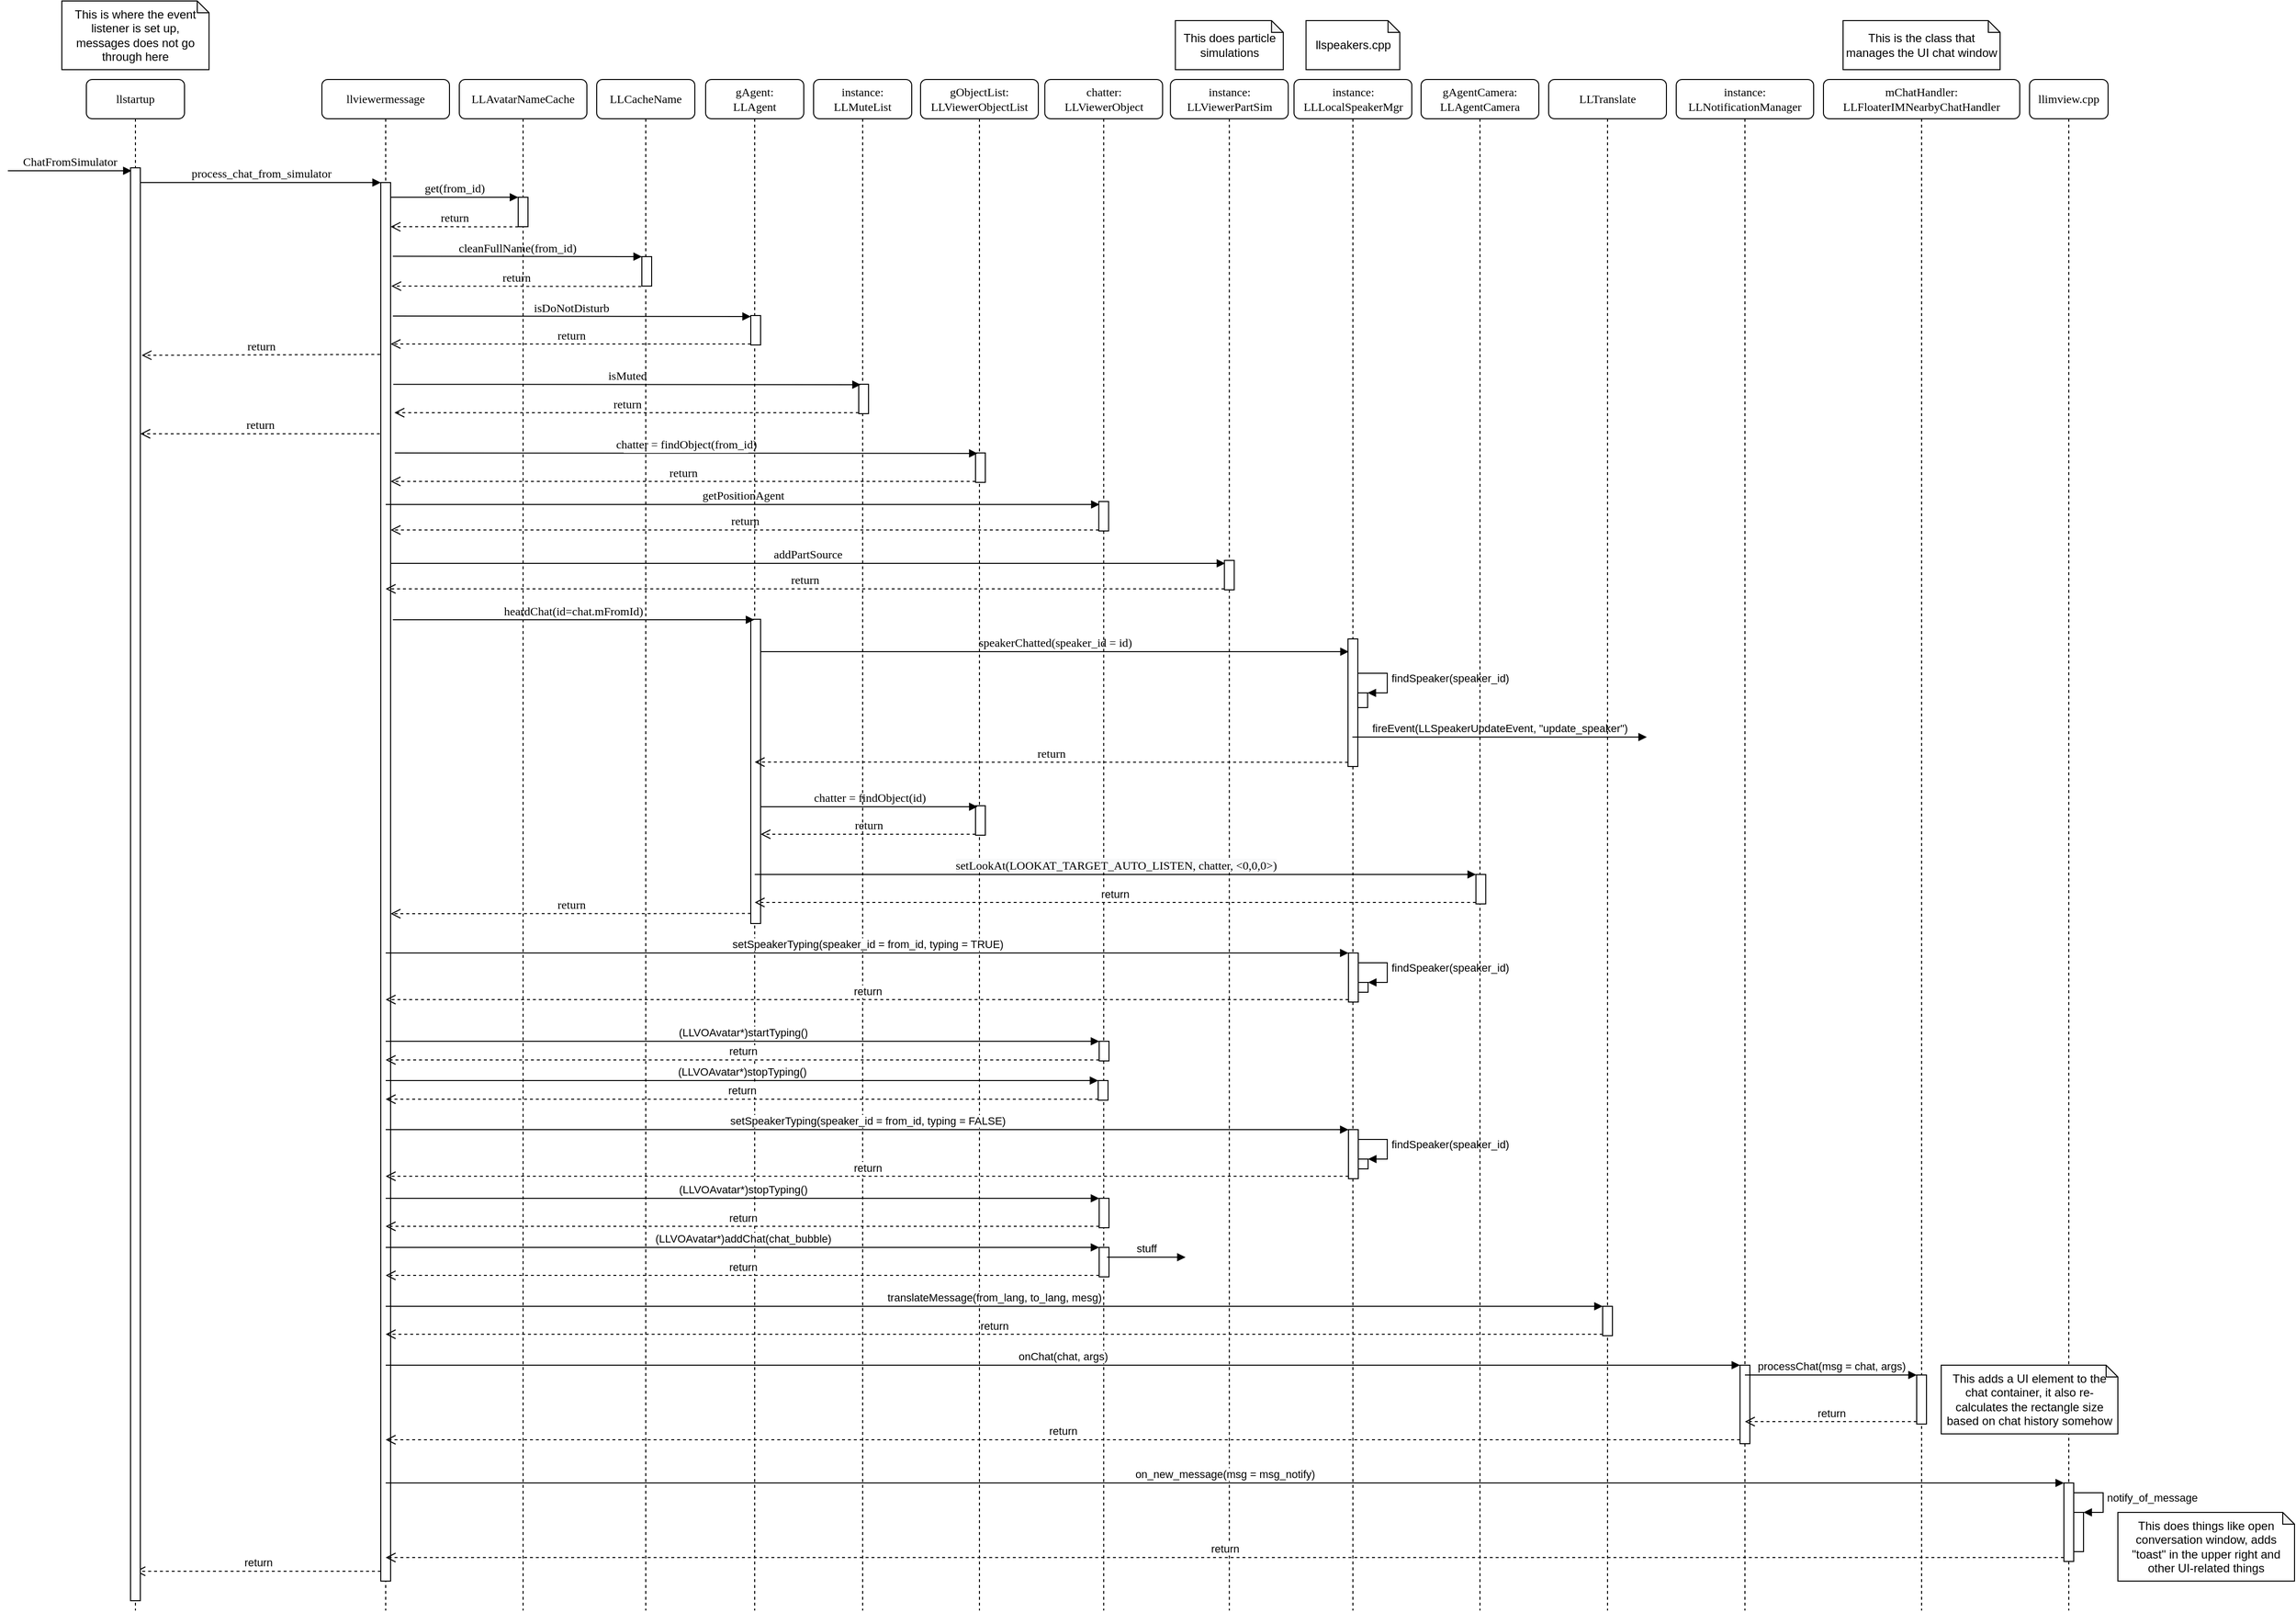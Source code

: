 <mxfile version="14.4.3" type="device"><diagram name="ChatFromSimulator" id="13e1069c-82ec-6db2-03f1-153e76fe0fe0"><mxGraphModel dx="677" dy="355" grid="1" gridSize="10" guides="1" tooltips="1" connect="1" arrows="1" fold="1" page="1" pageScale="1" pageWidth="3300" pageHeight="2339" background="#ffffff" math="0" shadow="0"><root><mxCell id="0"/><mxCell id="1" parent="0"/><mxCell id="7baba1c4bc27f4b0-2" value="llviewermessage" style="shape=umlLifeline;perimeter=lifelinePerimeter;whiteSpace=wrap;html=1;container=1;collapsible=0;recursiveResize=0;outlineConnect=0;rounded=1;shadow=0;comic=0;labelBackgroundColor=none;strokeWidth=1;fontFamily=Verdana;fontSize=12;align=center;" parent="1" vertex="1"><mxGeometry x="340" y="80" width="130" height="1560" as="geometry"/></mxCell><mxCell id="7baba1c4bc27f4b0-10" value="" style="html=1;points=[];perimeter=orthogonalPerimeter;rounded=0;shadow=0;comic=0;labelBackgroundColor=none;strokeWidth=1;fontFamily=Verdana;fontSize=12;align=center;" parent="7baba1c4bc27f4b0-2" vertex="1"><mxGeometry x="60" y="105" width="10" height="1425" as="geometry"/></mxCell><mxCell id="TK_xq9bov5OGgztiA_NG-107" value="return" style="html=1;verticalAlign=bottom;endArrow=open;dashed=1;endSize=8;" edge="1" parent="7baba1c4bc27f4b0-2" target="7baba1c4bc27f4b0-8"><mxGeometry relative="1" as="geometry"><mxPoint x="60" y="1520" as="sourcePoint"/><mxPoint y="1520" as="targetPoint"/></mxGeometry></mxCell><mxCell id="7baba1c4bc27f4b0-3" value="LLAvatarNameCache" style="shape=umlLifeline;perimeter=lifelinePerimeter;whiteSpace=wrap;html=1;container=1;collapsible=0;recursiveResize=0;outlineConnect=0;rounded=1;shadow=0;comic=0;labelBackgroundColor=none;strokeWidth=1;fontFamily=Verdana;fontSize=12;align=center;" parent="1" vertex="1"><mxGeometry x="480" y="80" width="130" height="1560" as="geometry"/></mxCell><mxCell id="7baba1c4bc27f4b0-13" value="" style="html=1;points=[];perimeter=orthogonalPerimeter;rounded=0;shadow=0;comic=0;labelBackgroundColor=none;strokeWidth=1;fontFamily=Verdana;fontSize=12;align=center;" parent="7baba1c4bc27f4b0-3" vertex="1"><mxGeometry x="60" y="120" width="10" height="30" as="geometry"/></mxCell><mxCell id="7baba1c4bc27f4b0-4" value="instance:&lt;br&gt;LLMuteList" style="shape=umlLifeline;perimeter=lifelinePerimeter;whiteSpace=wrap;html=1;container=1;collapsible=0;recursiveResize=0;outlineConnect=0;rounded=1;shadow=0;comic=0;labelBackgroundColor=none;strokeWidth=1;fontFamily=Verdana;fontSize=12;align=center;" parent="1" vertex="1"><mxGeometry x="841" y="80" width="100" height="1560" as="geometry"/></mxCell><mxCell id="TK_xq9bov5OGgztiA_NG-4" value="" style="html=1;points=[];perimeter=orthogonalPerimeter;rounded=0;shadow=0;comic=0;labelBackgroundColor=none;strokeWidth=1;fontFamily=Verdana;fontSize=12;align=center;" vertex="1" parent="7baba1c4bc27f4b0-4"><mxGeometry x="46" y="310.5" width="10" height="30" as="geometry"/></mxCell><mxCell id="7baba1c4bc27f4b0-5" value="gObjectList:&lt;br&gt;LLViewerObjectList" style="shape=umlLifeline;perimeter=lifelinePerimeter;whiteSpace=wrap;html=1;container=1;collapsible=0;recursiveResize=0;outlineConnect=0;rounded=1;shadow=0;comic=0;labelBackgroundColor=none;strokeWidth=1;fontFamily=Verdana;fontSize=12;align=center;" parent="1" vertex="1"><mxGeometry x="950" y="80" width="120" height="1560" as="geometry"/></mxCell><mxCell id="TK_xq9bov5OGgztiA_NG-10" value="" style="html=1;points=[];perimeter=orthogonalPerimeter;rounded=0;shadow=0;comic=0;labelBackgroundColor=none;strokeWidth=1;fontFamily=Verdana;fontSize=12;align=center;" vertex="1" parent="7baba1c4bc27f4b0-5"><mxGeometry x="56" y="380.5" width="10" height="30" as="geometry"/></mxCell><mxCell id="TK_xq9bov5OGgztiA_NG-36" value="" style="html=1;points=[];perimeter=orthogonalPerimeter;rounded=0;shadow=0;comic=0;labelBackgroundColor=none;strokeWidth=1;fontFamily=Verdana;fontSize=12;align=center;" vertex="1" parent="7baba1c4bc27f4b0-5"><mxGeometry x="56" y="740" width="10" height="30" as="geometry"/></mxCell><mxCell id="7baba1c4bc27f4b0-6" value="gAgent:&lt;br&gt;LLAgent" style="shape=umlLifeline;perimeter=lifelinePerimeter;whiteSpace=wrap;html=1;container=1;collapsible=0;recursiveResize=0;outlineConnect=0;rounded=1;shadow=0;comic=0;labelBackgroundColor=none;strokeWidth=1;fontFamily=Verdana;fontSize=12;align=center;" parent="1" vertex="1"><mxGeometry x="731" y="80" width="100" height="1560" as="geometry"/></mxCell><mxCell id="TK_xq9bov5OGgztiA_NG-16" value="" style="html=1;points=[];perimeter=orthogonalPerimeter;rounded=0;shadow=0;comic=0;labelBackgroundColor=none;strokeWidth=1;fontFamily=Verdana;fontSize=12;align=center;" vertex="1" parent="7baba1c4bc27f4b0-6"><mxGeometry x="46" y="240.5" width="10" height="30" as="geometry"/></mxCell><mxCell id="TK_xq9bov5OGgztiA_NG-29" value="" style="html=1;points=[];perimeter=orthogonalPerimeter;rounded=0;shadow=0;comic=0;labelBackgroundColor=none;strokeWidth=1;fontFamily=Verdana;fontSize=12;align=center;" vertex="1" parent="7baba1c4bc27f4b0-6"><mxGeometry x="46" y="550" width="10" height="310" as="geometry"/></mxCell><mxCell id="TK_xq9bov5OGgztiA_NG-30" value="heardChat(id=chat.mFromId)" style="html=1;verticalAlign=bottom;endArrow=block;labelBackgroundColor=none;fontFamily=Verdana;fontSize=12;edgeStyle=elbowEdgeStyle;elbow=vertical;exitX=1.133;exitY=0.27;exitDx=0;exitDy=0;exitPerimeter=0;" edge="1" parent="7baba1c4bc27f4b0-6" target="7baba1c4bc27f4b0-6"><mxGeometry relative="1" as="geometry"><mxPoint x="-318.67" y="550.55" as="sourcePoint"/><mxPoint x="9" y="555" as="targetPoint"/><Array as="points"/></mxGeometry></mxCell><mxCell id="7baba1c4bc27f4b0-7" value="LLCacheName" style="shape=umlLifeline;perimeter=lifelinePerimeter;whiteSpace=wrap;html=1;container=1;collapsible=0;recursiveResize=0;outlineConnect=0;rounded=1;shadow=0;comic=0;labelBackgroundColor=none;strokeWidth=1;fontFamily=Verdana;fontSize=12;align=center;" parent="1" vertex="1"><mxGeometry x="620" y="80" width="100" height="1560" as="geometry"/></mxCell><mxCell id="TK_xq9bov5OGgztiA_NG-13" value="" style="html=1;points=[];perimeter=orthogonalPerimeter;rounded=0;shadow=0;comic=0;labelBackgroundColor=none;strokeWidth=1;fontFamily=Verdana;fontSize=12;align=center;" vertex="1" parent="7baba1c4bc27f4b0-7"><mxGeometry x="46" y="180.5" width="10" height="30" as="geometry"/></mxCell><mxCell id="7baba1c4bc27f4b0-8" value="llstartup" style="shape=umlLifeline;perimeter=lifelinePerimeter;whiteSpace=wrap;html=1;container=1;collapsible=0;recursiveResize=0;outlineConnect=0;rounded=1;shadow=0;comic=0;labelBackgroundColor=none;strokeWidth=1;fontFamily=Verdana;fontSize=12;align=center;" parent="1" vertex="1"><mxGeometry x="100" y="80" width="100" height="1560" as="geometry"/></mxCell><mxCell id="7baba1c4bc27f4b0-9" value="" style="html=1;points=[];perimeter=orthogonalPerimeter;rounded=0;shadow=0;comic=0;labelBackgroundColor=none;strokeWidth=1;fontFamily=Verdana;fontSize=12;align=center;" parent="7baba1c4bc27f4b0-8" vertex="1"><mxGeometry x="45" y="90" width="10" height="1460" as="geometry"/></mxCell><mxCell id="7baba1c4bc27f4b0-11" value="process_chat_from_simulator" style="html=1;verticalAlign=bottom;endArrow=block;entryX=0;entryY=0;labelBackgroundColor=none;fontFamily=Verdana;fontSize=12;edgeStyle=elbowEdgeStyle;elbow=vertical;" parent="1" source="7baba1c4bc27f4b0-9" target="7baba1c4bc27f4b0-10" edge="1"><mxGeometry relative="1" as="geometry"><mxPoint x="220" y="190" as="sourcePoint"/></mxGeometry></mxCell><mxCell id="7baba1c4bc27f4b0-14" value="get(from_id)" style="html=1;verticalAlign=bottom;endArrow=block;entryX=0;entryY=0;labelBackgroundColor=none;fontFamily=Verdana;fontSize=12;edgeStyle=elbowEdgeStyle;elbow=vertical;" parent="1" source="7baba1c4bc27f4b0-10" target="7baba1c4bc27f4b0-13" edge="1"><mxGeometry relative="1" as="geometry"><mxPoint x="500" y="200" as="sourcePoint"/></mxGeometry></mxCell><mxCell id="TK_xq9bov5OGgztiA_NG-1" value="ChatFromSimulator" style="html=1;verticalAlign=bottom;endArrow=block;entryX=0.1;entryY=0.002;labelBackgroundColor=none;fontFamily=Verdana;fontSize=12;edgeStyle=elbowEdgeStyle;elbow=vertical;entryDx=0;entryDy=0;entryPerimeter=0;" edge="1" parent="1" target="7baba1c4bc27f4b0-9"><mxGeometry relative="1" as="geometry"><mxPoint x="20" y="173" as="sourcePoint"/><mxPoint x="130" y="170" as="targetPoint"/></mxGeometry></mxCell><mxCell id="TK_xq9bov5OGgztiA_NG-2" value="This is where the event listener is set up, messages does not go through here" style="shape=note;whiteSpace=wrap;html=1;backgroundOutline=1;darkOpacity=0.05;size=12;" vertex="1" parent="1"><mxGeometry x="75" width="150" height="70" as="geometry"/></mxCell><mxCell id="TK_xq9bov5OGgztiA_NG-3" value="return" style="html=1;verticalAlign=bottom;endArrow=open;dashed=1;endSize=8;labelBackgroundColor=none;fontFamily=Verdana;fontSize=12;edgeStyle=elbowEdgeStyle;elbow=vertical;exitX=0.004;exitY=1.004;exitDx=0;exitDy=0;exitPerimeter=0;" edge="1" parent="1" source="7baba1c4bc27f4b0-13" target="7baba1c4bc27f4b0-10"><mxGeometry relative="1" as="geometry"><mxPoint x="420" y="230" as="targetPoint"/><Array as="points"/><mxPoint x="550" y="220" as="sourcePoint"/></mxGeometry></mxCell><mxCell id="TK_xq9bov5OGgztiA_NG-7" value="isMuted" style="html=1;verticalAlign=bottom;endArrow=block;labelBackgroundColor=none;fontFamily=Verdana;fontSize=12;edgeStyle=elbowEdgeStyle;elbow=vertical;exitX=1;exitY=0.283;exitDx=0;exitDy=0;exitPerimeter=0;entryX=0.2;entryY=0.033;entryDx=0;entryDy=0;entryPerimeter=0;" edge="1" parent="1" target="TK_xq9bov5OGgztiA_NG-4"><mxGeometry relative="1" as="geometry"><mxPoint x="412.71" y="390.59" as="sourcePoint"/><mxPoint x="682.71" y="390.5" as="targetPoint"/></mxGeometry></mxCell><mxCell id="TK_xq9bov5OGgztiA_NG-6" value="return" style="html=1;verticalAlign=bottom;endArrow=open;dashed=1;endSize=8;labelBackgroundColor=none;fontFamily=Verdana;fontSize=12;edgeStyle=elbowEdgeStyle;elbow=vertical;exitX=0;exitY=0.967;exitDx=0;exitDy=0;exitPerimeter=0;entryX=1.12;entryY=0.409;entryDx=0;entryDy=0;entryPerimeter=0;" edge="1" parent="1" source="TK_xq9bov5OGgztiA_NG-4"><mxGeometry relative="1" as="geometry"><mxPoint x="413.91" y="419.57" as="targetPoint"/><Array as="points"/><mxPoint x="751.21" y="417.5" as="sourcePoint"/></mxGeometry></mxCell><mxCell id="TK_xq9bov5OGgztiA_NG-9" value="return" style="html=1;verticalAlign=bottom;endArrow=open;dashed=1;endSize=8;labelBackgroundColor=none;fontFamily=Verdana;fontSize=12;edgeStyle=elbowEdgeStyle;elbow=vertical;exitX=-0.2;exitY=0.528;exitDx=0;exitDy=0;exitPerimeter=0;entryX=0.9;entryY=0.579;entryDx=0;entryDy=0;entryPerimeter=0;" edge="1" parent="1"><mxGeometry relative="1" as="geometry"><mxPoint x="155" y="441.05" as="targetPoint"/><Array as="points"/><mxPoint x="399" y="441.02" as="sourcePoint"/></mxGeometry></mxCell><mxCell id="TK_xq9bov5OGgztiA_NG-11" value="chatter = findObject(from_id)" style="html=1;verticalAlign=bottom;endArrow=block;labelBackgroundColor=none;fontFamily=Verdana;fontSize=12;edgeStyle=elbowEdgeStyle;elbow=vertical;entryX=0.2;entryY=0.033;entryDx=0;entryDy=0;entryPerimeter=0;exitX=1.162;exitY=0.587;exitDx=0;exitDy=0;exitPerimeter=0;" edge="1" parent="1" target="TK_xq9bov5OGgztiA_NG-10"><mxGeometry relative="1" as="geometry"><mxPoint x="414.33" y="460.51" as="sourcePoint"/><mxPoint x="682.71" y="460.5" as="targetPoint"/></mxGeometry></mxCell><mxCell id="TK_xq9bov5OGgztiA_NG-12" value="return" style="html=1;verticalAlign=bottom;endArrow=open;dashed=1;endSize=8;labelBackgroundColor=none;fontFamily=Verdana;fontSize=12;edgeStyle=elbowEdgeStyle;elbow=vertical;exitX=0;exitY=0.967;exitDx=0;exitDy=0;exitPerimeter=0;" edge="1" parent="1" source="TK_xq9bov5OGgztiA_NG-10" target="7baba1c4bc27f4b0-10"><mxGeometry relative="1" as="geometry"><mxPoint x="413.38" y="487.955" as="targetPoint"/><Array as="points"/><mxPoint x="751.21" y="487.5" as="sourcePoint"/></mxGeometry></mxCell><mxCell id="TK_xq9bov5OGgztiA_NG-15" value="return" style="html=1;verticalAlign=bottom;endArrow=open;dashed=1;endSize=8;labelBackgroundColor=none;fontFamily=Verdana;fontSize=12;edgeStyle=elbowEdgeStyle;elbow=vertical;entryX=0.967;entryY=0.204;entryDx=0;entryDy=0;entryPerimeter=0;exitX=-0.071;exitY=1.012;exitDx=0;exitDy=0;exitPerimeter=0;" edge="1" parent="1" source="TK_xq9bov5OGgztiA_NG-13"><mxGeometry relative="1" as="geometry"><mxPoint x="410.67" y="290.36" as="targetPoint"/><Array as="points"/><mxPoint x="671" y="284.5" as="sourcePoint"/></mxGeometry></mxCell><mxCell id="TK_xq9bov5OGgztiA_NG-14" value="cleanFullName(from_id)" style="html=1;verticalAlign=bottom;endArrow=block;entryX=0;entryY=0;labelBackgroundColor=none;fontFamily=Verdana;fontSize=12;edgeStyle=elbowEdgeStyle;elbow=vertical;exitX=1.133;exitY=0.139;exitDx=0;exitDy=0;exitPerimeter=0;" edge="1" parent="1" target="TK_xq9bov5OGgztiA_NG-13"><mxGeometry relative="1" as="geometry"><mxPoint x="412.33" y="260.135" as="sourcePoint"/></mxGeometry></mxCell><mxCell id="TK_xq9bov5OGgztiA_NG-17" value="isDoNotDisturb" style="html=1;verticalAlign=bottom;endArrow=block;labelBackgroundColor=none;fontFamily=Verdana;fontSize=12;edgeStyle=elbowEdgeStyle;elbow=vertical;entryX=0;entryY=0.033;entryDx=0;entryDy=0;entryPerimeter=0;exitX=1.133;exitY=0.27;exitDx=0;exitDy=0;exitPerimeter=0;" edge="1" parent="1" target="TK_xq9bov5OGgztiA_NG-16"><mxGeometry relative="1" as="geometry"><mxPoint x="412.33" y="321.05" as="sourcePoint"/><mxPoint x="541" y="320.5" as="targetPoint"/><Array as="points"/></mxGeometry></mxCell><mxCell id="TK_xq9bov5OGgztiA_NG-18" value="return" style="html=1;verticalAlign=bottom;endArrow=open;dashed=1;endSize=8;labelBackgroundColor=none;fontFamily=Verdana;fontSize=12;edgeStyle=elbowEdgeStyle;elbow=vertical;exitX=0;exitY=0.967;exitDx=0;exitDy=0;exitPerimeter=0;" edge="1" parent="1" source="TK_xq9bov5OGgztiA_NG-16" target="7baba1c4bc27f4b0-10"><mxGeometry relative="1" as="geometry"><mxPoint x="450" y="350" as="targetPoint"/><Array as="points"/><mxPoint x="609.5" y="347.5" as="sourcePoint"/></mxGeometry></mxCell><mxCell id="TK_xq9bov5OGgztiA_NG-19" value="return" style="html=1;verticalAlign=bottom;endArrow=open;dashed=1;endSize=8;labelBackgroundColor=none;fontFamily=Verdana;fontSize=12;edgeStyle=elbowEdgeStyle;elbow=vertical;exitX=-0.167;exitY=0.354;exitDx=0;exitDy=0;exitPerimeter=0;entryX=1.033;entryY=0.402;entryDx=0;entryDy=0;entryPerimeter=0;" edge="1" parent="1"><mxGeometry relative="1" as="geometry"><mxPoint x="156.33" y="361.4" as="targetPoint"/><Array as="points"/><mxPoint x="399.33" y="360.11" as="sourcePoint"/></mxGeometry></mxCell><mxCell id="TK_xq9bov5OGgztiA_NG-20" value="chatter:&lt;br&gt;LLViewerObject" style="shape=umlLifeline;perimeter=lifelinePerimeter;whiteSpace=wrap;html=1;container=1;collapsible=0;recursiveResize=0;outlineConnect=0;rounded=1;shadow=0;comic=0;labelBackgroundColor=none;strokeWidth=1;fontFamily=Verdana;fontSize=12;align=center;" vertex="1" parent="1"><mxGeometry x="1076.62" y="80" width="120" height="1560" as="geometry"/></mxCell><mxCell id="TK_xq9bov5OGgztiA_NG-21" value="" style="html=1;points=[];perimeter=orthogonalPerimeter;rounded=0;shadow=0;comic=0;labelBackgroundColor=none;strokeWidth=1;fontFamily=Verdana;fontSize=12;align=center;" vertex="1" parent="TK_xq9bov5OGgztiA_NG-20"><mxGeometry x="55" y="430" width="10" height="30" as="geometry"/></mxCell><mxCell id="TK_xq9bov5OGgztiA_NG-58" value="" style="html=1;points=[];perimeter=orthogonalPerimeter;" vertex="1" parent="TK_xq9bov5OGgztiA_NG-20"><mxGeometry x="55.38" y="980" width="10" height="20" as="geometry"/></mxCell><mxCell id="TK_xq9bov5OGgztiA_NG-61" value="" style="html=1;points=[];perimeter=orthogonalPerimeter;" vertex="1" parent="TK_xq9bov5OGgztiA_NG-20"><mxGeometry x="54.38" y="1020" width="10" height="20" as="geometry"/></mxCell><mxCell id="TK_xq9bov5OGgztiA_NG-74" value="" style="html=1;points=[];perimeter=orthogonalPerimeter;" vertex="1" parent="TK_xq9bov5OGgztiA_NG-20"><mxGeometry x="55.38" y="1140" width="10" height="30" as="geometry"/></mxCell><mxCell id="TK_xq9bov5OGgztiA_NG-77" value="" style="html=1;points=[];perimeter=orthogonalPerimeter;" vertex="1" parent="TK_xq9bov5OGgztiA_NG-20"><mxGeometry x="55.38" y="1190" width="10" height="30" as="geometry"/></mxCell><mxCell id="TK_xq9bov5OGgztiA_NG-80" value="stuff" style="html=1;verticalAlign=bottom;endArrow=block;" edge="1" parent="TK_xq9bov5OGgztiA_NG-20"><mxGeometry width="80" relative="1" as="geometry"><mxPoint x="63.38" y="1200" as="sourcePoint"/><mxPoint x="143.38" y="1200" as="targetPoint"/></mxGeometry></mxCell><mxCell id="TK_xq9bov5OGgztiA_NG-22" value="getPositionAgent" style="html=1;verticalAlign=bottom;endArrow=block;labelBackgroundColor=none;fontFamily=Verdana;fontSize=12;edgeStyle=elbowEdgeStyle;elbow=vertical;entryX=0.071;entryY=0.1;entryDx=0;entryDy=0;entryPerimeter=0;" edge="1" parent="1" target="TK_xq9bov5OGgztiA_NG-21" source="7baba1c4bc27f4b0-2"><mxGeometry relative="1" as="geometry"><mxPoint x="440" y="511" as="sourcePoint"/><mxPoint x="1110" y="511" as="targetPoint"/></mxGeometry></mxCell><mxCell id="TK_xq9bov5OGgztiA_NG-23" value="return" style="html=1;verticalAlign=bottom;endArrow=open;dashed=1;endSize=8;labelBackgroundColor=none;fontFamily=Verdana;fontSize=12;edgeStyle=elbowEdgeStyle;elbow=vertical;exitX=0;exitY=0.967;exitDx=0;exitDy=0;exitPerimeter=0;" edge="1" parent="1" source="TK_xq9bov5OGgztiA_NG-21" target="7baba1c4bc27f4b0-10"><mxGeometry relative="1" as="geometry"><mxPoint x="540.0" y="487.955" as="targetPoint"/><Array as="points"/><mxPoint x="877.83" y="487.5" as="sourcePoint"/></mxGeometry></mxCell><mxCell id="TK_xq9bov5OGgztiA_NG-24" value="instance:&lt;br&gt;LLViewerPartSim" style="shape=umlLifeline;perimeter=lifelinePerimeter;whiteSpace=wrap;html=1;container=1;collapsible=0;recursiveResize=0;outlineConnect=0;rounded=1;shadow=0;comic=0;labelBackgroundColor=none;strokeWidth=1;fontFamily=Verdana;fontSize=12;align=center;" vertex="1" parent="1"><mxGeometry x="1204.62" y="80" width="120" height="1560" as="geometry"/></mxCell><mxCell id="TK_xq9bov5OGgztiA_NG-25" value="" style="html=1;points=[];perimeter=orthogonalPerimeter;rounded=0;shadow=0;comic=0;labelBackgroundColor=none;strokeWidth=1;fontFamily=Verdana;fontSize=12;align=center;" vertex="1" parent="TK_xq9bov5OGgztiA_NG-24"><mxGeometry x="55" y="490" width="10" height="30" as="geometry"/></mxCell><mxCell id="TK_xq9bov5OGgztiA_NG-26" value="addPartSource" style="html=1;verticalAlign=bottom;endArrow=block;labelBackgroundColor=none;fontFamily=Verdana;fontSize=12;edgeStyle=elbowEdgeStyle;elbow=vertical;entryX=0.071;entryY=0.1;entryDx=0;entryDy=0;entryPerimeter=0;" edge="1" parent="1" target="TK_xq9bov5OGgztiA_NG-25" source="7baba1c4bc27f4b0-10"><mxGeometry relative="1" as="geometry"><mxPoint x="540.0" y="512.825" as="sourcePoint"/><mxPoint x="1238" y="511" as="targetPoint"/></mxGeometry></mxCell><mxCell id="TK_xq9bov5OGgztiA_NG-27" value="return" style="html=1;verticalAlign=bottom;endArrow=open;dashed=1;endSize=8;labelBackgroundColor=none;fontFamily=Verdana;fontSize=12;edgeStyle=elbowEdgeStyle;elbow=vertical;exitX=0;exitY=0.967;exitDx=0;exitDy=0;exitPerimeter=0;" edge="1" parent="1" source="TK_xq9bov5OGgztiA_NG-25" target="7baba1c4bc27f4b0-2"><mxGeometry relative="1" as="geometry"><mxPoint x="540.0" y="537.005" as="targetPoint"/><Array as="points"/><mxPoint x="1005.83" y="487.5" as="sourcePoint"/></mxGeometry></mxCell><mxCell id="TK_xq9bov5OGgztiA_NG-28" value="This does particle simulations" style="shape=note;whiteSpace=wrap;html=1;backgroundOutline=1;darkOpacity=0.05;size=12;" vertex="1" parent="1"><mxGeometry x="1209.62" y="20" width="110" height="50" as="geometry"/></mxCell><mxCell id="TK_xq9bov5OGgztiA_NG-32" value="instance:&lt;br&gt;LLLocalSpeakerMgr" style="shape=umlLifeline;perimeter=lifelinePerimeter;whiteSpace=wrap;html=1;container=1;collapsible=0;recursiveResize=0;outlineConnect=0;rounded=1;shadow=0;comic=0;labelBackgroundColor=none;strokeWidth=1;fontFamily=Verdana;fontSize=12;align=center;" vertex="1" parent="1"><mxGeometry x="1330.55" y="80" width="120" height="1560" as="geometry"/></mxCell><mxCell id="TK_xq9bov5OGgztiA_NG-33" value="" style="html=1;points=[];perimeter=orthogonalPerimeter;rounded=0;shadow=0;comic=0;labelBackgroundColor=none;strokeWidth=1;fontFamily=Verdana;fontSize=12;align=center;" vertex="1" parent="TK_xq9bov5OGgztiA_NG-32"><mxGeometry x="55" y="570" width="10" height="130" as="geometry"/></mxCell><mxCell id="TK_xq9bov5OGgztiA_NG-49" value="" style="html=1;points=[];perimeter=orthogonalPerimeter;" vertex="1" parent="TK_xq9bov5OGgztiA_NG-32"><mxGeometry x="65" y="625" width="10" height="15" as="geometry"/></mxCell><mxCell id="TK_xq9bov5OGgztiA_NG-50" value="findSpeaker(speaker_id)" style="edgeStyle=orthogonalEdgeStyle;html=1;align=left;spacingLeft=2;endArrow=block;rounded=0;entryX=1;entryY=0;" edge="1" target="TK_xq9bov5OGgztiA_NG-49" parent="TK_xq9bov5OGgztiA_NG-32" source="TK_xq9bov5OGgztiA_NG-33"><mxGeometry relative="1" as="geometry"><mxPoint x="70.45" y="605" as="sourcePoint"/><Array as="points"><mxPoint x="95" y="605"/><mxPoint x="95" y="625"/></Array></mxGeometry></mxCell><mxCell id="TK_xq9bov5OGgztiA_NG-52" value="fireEvent(LLSpeakerUpdateEvent, &quot;update_speaker&quot;)" style="html=1;verticalAlign=bottom;endArrow=block;" edge="1" parent="TK_xq9bov5OGgztiA_NG-32"><mxGeometry width="80" relative="1" as="geometry"><mxPoint x="59.45" y="670" as="sourcePoint"/><mxPoint x="359.45" y="670" as="targetPoint"/></mxGeometry></mxCell><mxCell id="TK_xq9bov5OGgztiA_NG-53" value="" style="html=1;points=[];perimeter=orthogonalPerimeter;" vertex="1" parent="TK_xq9bov5OGgztiA_NG-32"><mxGeometry x="55.45" y="890" width="10" height="50" as="geometry"/></mxCell><mxCell id="TK_xq9bov5OGgztiA_NG-56" value="" style="html=1;points=[];perimeter=orthogonalPerimeter;" vertex="1" parent="TK_xq9bov5OGgztiA_NG-32"><mxGeometry x="65.45" y="920" width="10" height="10" as="geometry"/></mxCell><mxCell id="TK_xq9bov5OGgztiA_NG-57" value="findSpeaker(speaker_id)" style="edgeStyle=orthogonalEdgeStyle;html=1;align=left;spacingLeft=2;endArrow=block;rounded=0;entryX=1;entryY=0;" edge="1" target="TK_xq9bov5OGgztiA_NG-56" parent="TK_xq9bov5OGgztiA_NG-32" source="TK_xq9bov5OGgztiA_NG-53"><mxGeometry relative="1" as="geometry"><mxPoint x="70.45" y="900" as="sourcePoint"/><Array as="points"><mxPoint x="95" y="900"/><mxPoint x="95" y="920"/></Array></mxGeometry></mxCell><mxCell id="TK_xq9bov5OGgztiA_NG-69" value="" style="html=1;points=[];perimeter=orthogonalPerimeter;" vertex="1" parent="TK_xq9bov5OGgztiA_NG-32"><mxGeometry x="55.45" y="1070" width="10" height="50" as="geometry"/></mxCell><mxCell id="TK_xq9bov5OGgztiA_NG-72" value="" style="html=1;points=[];perimeter=orthogonalPerimeter;" vertex="1" parent="TK_xq9bov5OGgztiA_NG-32"><mxGeometry x="65.45" y="1100" width="10" height="10" as="geometry"/></mxCell><mxCell id="TK_xq9bov5OGgztiA_NG-73" value="findSpeaker(speaker_id)" style="edgeStyle=orthogonalEdgeStyle;html=1;align=left;spacingLeft=2;endArrow=block;rounded=0;entryX=1;entryY=0;" edge="1" target="TK_xq9bov5OGgztiA_NG-72" parent="TK_xq9bov5OGgztiA_NG-32" source="TK_xq9bov5OGgztiA_NG-69"><mxGeometry relative="1" as="geometry"><mxPoint x="70.45" y="1080" as="sourcePoint"/><Array as="points"><mxPoint x="95" y="1080"/><mxPoint x="95" y="1100"/></Array></mxGeometry></mxCell><mxCell id="TK_xq9bov5OGgztiA_NG-34" value="speakerChatted(speaker_id = id)" style="html=1;verticalAlign=bottom;endArrow=block;labelBackgroundColor=none;fontFamily=Verdana;fontSize=12;edgeStyle=elbowEdgeStyle;elbow=vertical;entryX=0.071;entryY=0.1;entryDx=0;entryDy=0;entryPerimeter=0;" edge="1" parent="1" target="TK_xq9bov5OGgztiA_NG-33" source="TK_xq9bov5OGgztiA_NG-29"><mxGeometry relative="1" as="geometry"><mxPoint x="800" y="653" as="sourcePoint"/><mxPoint x="1363.93" y="511" as="targetPoint"/></mxGeometry></mxCell><mxCell id="TK_xq9bov5OGgztiA_NG-35" value="return" style="html=1;verticalAlign=bottom;endArrow=open;dashed=1;endSize=8;labelBackgroundColor=none;fontFamily=Verdana;fontSize=12;edgeStyle=elbowEdgeStyle;elbow=vertical;exitX=0;exitY=0.967;exitDx=0;exitDy=0;exitPerimeter=0;" edge="1" parent="1" source="TK_xq9bov5OGgztiA_NG-33" target="7baba1c4bc27f4b0-6"><mxGeometry relative="1" as="geometry"><mxPoint x="820" y="679" as="targetPoint"/><Array as="points"/><mxPoint x="1131.76" y="487.5" as="sourcePoint"/></mxGeometry></mxCell><mxCell id="TK_xq9bov5OGgztiA_NG-31" value="return" style="html=1;verticalAlign=bottom;endArrow=open;dashed=1;endSize=8;labelBackgroundColor=none;fontFamily=Verdana;fontSize=12;edgeStyle=elbowEdgeStyle;elbow=vertical;exitX=0;exitY=0.967;exitDx=0;exitDy=0;exitPerimeter=0;" edge="1" parent="1" source="TK_xq9bov5OGgztiA_NG-29" target="7baba1c4bc27f4b0-10"><mxGeometry relative="1" as="geometry"><mxPoint x="411" y="659.11" as="targetPoint"/><Array as="points"/><mxPoint x="609.5" y="657" as="sourcePoint"/></mxGeometry></mxCell><mxCell id="TK_xq9bov5OGgztiA_NG-37" value="chatter = findObject(id)" style="html=1;verticalAlign=bottom;endArrow=block;labelBackgroundColor=none;fontFamily=Verdana;fontSize=12;edgeStyle=elbowEdgeStyle;elbow=vertical;entryX=0.2;entryY=0.033;entryDx=0;entryDy=0;entryPerimeter=0;" edge="1" parent="1" target="TK_xq9bov5OGgztiA_NG-36" source="TK_xq9bov5OGgztiA_NG-29"><mxGeometry relative="1" as="geometry"><mxPoint x="414.33" y="710.01" as="sourcePoint"/><mxPoint x="682.71" y="710" as="targetPoint"/></mxGeometry></mxCell><mxCell id="TK_xq9bov5OGgztiA_NG-38" value="return" style="html=1;verticalAlign=bottom;endArrow=open;dashed=1;endSize=8;labelBackgroundColor=none;fontFamily=Verdana;fontSize=12;edgeStyle=elbowEdgeStyle;elbow=vertical;exitX=0;exitY=0.967;exitDx=0;exitDy=0;exitPerimeter=0;" edge="1" parent="1" source="TK_xq9bov5OGgztiA_NG-36" target="TK_xq9bov5OGgztiA_NG-29"><mxGeometry relative="1" as="geometry"><mxPoint x="410" y="738.441" as="targetPoint"/><Array as="points"/><mxPoint x="751.21" y="737" as="sourcePoint"/></mxGeometry></mxCell><mxCell id="TK_xq9bov5OGgztiA_NG-39" value="gAgentCamera:&lt;br&gt;LLAgentCamera" style="shape=umlLifeline;perimeter=lifelinePerimeter;whiteSpace=wrap;html=1;container=1;collapsible=0;recursiveResize=0;outlineConnect=0;rounded=1;shadow=0;comic=0;labelBackgroundColor=none;strokeWidth=1;fontFamily=Verdana;fontSize=12;align=center;" vertex="1" parent="1"><mxGeometry x="1460" y="80" width="120" height="1560" as="geometry"/></mxCell><mxCell id="TK_xq9bov5OGgztiA_NG-44" value="" style="html=1;points=[];perimeter=orthogonalPerimeter;" vertex="1" parent="TK_xq9bov5OGgztiA_NG-39"><mxGeometry x="55.88" y="810" width="10" height="30" as="geometry"/></mxCell><mxCell id="TK_xq9bov5OGgztiA_NG-45" value="&lt;span style=&quot;font-family: &amp;#34;verdana&amp;#34; ; font-size: 12px ; background-color: rgb(248 , 249 , 250)&quot;&gt;setLookAt(LOOKAT_TARGET_AUTO_LISTEN, chatter, &amp;lt;0,0,0&amp;gt;)&lt;/span&gt;" style="html=1;verticalAlign=bottom;endArrow=block;entryX=0;entryY=0;" edge="1" target="TK_xq9bov5OGgztiA_NG-44" parent="1" source="7baba1c4bc27f4b0-6"><mxGeometry relative="1" as="geometry"><mxPoint x="1445" y="830" as="sourcePoint"/></mxGeometry></mxCell><mxCell id="TK_xq9bov5OGgztiA_NG-46" value="return" style="html=1;verticalAlign=bottom;endArrow=open;dashed=1;endSize=8;exitX=0;exitY=0.95;" edge="1" source="TK_xq9bov5OGgztiA_NG-44" parent="1" target="7baba1c4bc27f4b0-6"><mxGeometry relative="1" as="geometry"><mxPoint x="1445" y="906" as="targetPoint"/></mxGeometry></mxCell><mxCell id="TK_xq9bov5OGgztiA_NG-51" value="llspeakers.cpp" style="shape=note;whiteSpace=wrap;html=1;backgroundOutline=1;darkOpacity=0.05;size=12;" vertex="1" parent="1"><mxGeometry x="1342.77" y="20" width="95.55" height="50" as="geometry"/></mxCell><mxCell id="TK_xq9bov5OGgztiA_NG-54" value="setSpeakerTyping(speaker_id = from_id, typing = TRUE)" style="html=1;verticalAlign=bottom;endArrow=block;entryX=0;entryY=0;" edge="1" target="TK_xq9bov5OGgztiA_NG-53" parent="1" source="7baba1c4bc27f4b0-2"><mxGeometry relative="1" as="geometry"><mxPoint x="1316" y="970" as="sourcePoint"/></mxGeometry></mxCell><mxCell id="TK_xq9bov5OGgztiA_NG-55" value="return" style="html=1;verticalAlign=bottom;endArrow=open;dashed=1;endSize=8;exitX=0;exitY=0.95;" edge="1" source="TK_xq9bov5OGgztiA_NG-53" parent="1" target="7baba1c4bc27f4b0-2"><mxGeometry relative="1" as="geometry"><mxPoint x="1316" y="1046" as="targetPoint"/></mxGeometry></mxCell><mxCell id="TK_xq9bov5OGgztiA_NG-59" value="(LLVOAvatar*)startTyping()" style="html=1;verticalAlign=bottom;endArrow=block;entryX=0;entryY=0;" edge="1" target="TK_xq9bov5OGgztiA_NG-58" parent="1" source="7baba1c4bc27f4b0-2"><mxGeometry relative="1" as="geometry"><mxPoint x="1062" y="1060" as="sourcePoint"/></mxGeometry></mxCell><mxCell id="TK_xq9bov5OGgztiA_NG-60" value="return" style="html=1;verticalAlign=bottom;endArrow=open;dashed=1;endSize=8;exitX=0;exitY=0.95;" edge="1" source="TK_xq9bov5OGgztiA_NG-58" parent="1" target="7baba1c4bc27f4b0-2"><mxGeometry relative="1" as="geometry"><mxPoint x="1062" y="1136" as="targetPoint"/></mxGeometry></mxCell><mxCell id="TK_xq9bov5OGgztiA_NG-62" value="(LLVOAvatar*)stopTyping()" style="html=1;verticalAlign=bottom;endArrow=block;entryX=0;entryY=0;" edge="1" target="TK_xq9bov5OGgztiA_NG-61" parent="1" source="7baba1c4bc27f4b0-2"><mxGeometry relative="1" as="geometry"><mxPoint x="1061" y="1100" as="sourcePoint"/></mxGeometry></mxCell><mxCell id="TK_xq9bov5OGgztiA_NG-63" value="return" style="html=1;verticalAlign=bottom;endArrow=open;dashed=1;endSize=8;exitX=0;exitY=0.95;" edge="1" source="TK_xq9bov5OGgztiA_NG-61" parent="1" target="7baba1c4bc27f4b0-2"><mxGeometry relative="1" as="geometry"><mxPoint x="1061" y="1176" as="targetPoint"/></mxGeometry></mxCell><mxCell id="TK_xq9bov5OGgztiA_NG-70" value="setSpeakerTyping(speaker_id = from_id, typing = FALSE)" style="html=1;verticalAlign=bottom;endArrow=block;entryX=0;entryY=0;" edge="1" target="TK_xq9bov5OGgztiA_NG-69" parent="1" source="7baba1c4bc27f4b0-2"><mxGeometry relative="1" as="geometry"><mxPoint x="1316" y="1150" as="sourcePoint"/></mxGeometry></mxCell><mxCell id="TK_xq9bov5OGgztiA_NG-71" value="return" style="html=1;verticalAlign=bottom;endArrow=open;dashed=1;endSize=8;exitX=0;exitY=0.95;" edge="1" source="TK_xq9bov5OGgztiA_NG-69" parent="1" target="7baba1c4bc27f4b0-2"><mxGeometry relative="1" as="geometry"><mxPoint x="1316" y="1226" as="targetPoint"/></mxGeometry></mxCell><mxCell id="TK_xq9bov5OGgztiA_NG-75" value="(LLVOAvatar*)stopTyping()" style="html=1;verticalAlign=bottom;endArrow=block;entryX=0;entryY=0;" edge="1" target="TK_xq9bov5OGgztiA_NG-74" parent="1" source="7baba1c4bc27f4b0-2"><mxGeometry relative="1" as="geometry"><mxPoint x="1062" y="1220" as="sourcePoint"/></mxGeometry></mxCell><mxCell id="TK_xq9bov5OGgztiA_NG-76" value="return" style="html=1;verticalAlign=bottom;endArrow=open;dashed=1;endSize=8;exitX=0;exitY=0.95;" edge="1" source="TK_xq9bov5OGgztiA_NG-74" parent="1" target="7baba1c4bc27f4b0-2"><mxGeometry relative="1" as="geometry"><mxPoint x="1062" y="1296" as="targetPoint"/></mxGeometry></mxCell><mxCell id="TK_xq9bov5OGgztiA_NG-78" value="(LLVOAvatar*)addChat(chat_bubble)" style="html=1;verticalAlign=bottom;endArrow=block;entryX=0;entryY=0;" edge="1" target="TK_xq9bov5OGgztiA_NG-77" parent="1" source="7baba1c4bc27f4b0-2"><mxGeometry relative="1" as="geometry"><mxPoint x="1062" y="1270" as="sourcePoint"/></mxGeometry></mxCell><mxCell id="TK_xq9bov5OGgztiA_NG-79" value="return" style="html=1;verticalAlign=bottom;endArrow=open;dashed=1;endSize=8;exitX=0;exitY=0.95;" edge="1" source="TK_xq9bov5OGgztiA_NG-77" parent="1" target="7baba1c4bc27f4b0-2"><mxGeometry relative="1" as="geometry"><mxPoint x="1062" y="1346" as="targetPoint"/></mxGeometry></mxCell><mxCell id="TK_xq9bov5OGgztiA_NG-81" value="LLTranslate" style="shape=umlLifeline;perimeter=lifelinePerimeter;whiteSpace=wrap;html=1;container=1;collapsible=0;recursiveResize=0;outlineConnect=0;rounded=1;shadow=0;comic=0;labelBackgroundColor=none;strokeWidth=1;fontFamily=Verdana;fontSize=12;align=center;" vertex="1" parent="1"><mxGeometry x="1590" y="80" width="120" height="1560" as="geometry"/></mxCell><mxCell id="TK_xq9bov5OGgztiA_NG-83" value="" style="html=1;points=[];perimeter=orthogonalPerimeter;" vertex="1" parent="TK_xq9bov5OGgztiA_NG-81"><mxGeometry x="55" y="1250" width="10" height="30" as="geometry"/></mxCell><mxCell id="TK_xq9bov5OGgztiA_NG-84" value="translateMessage(from_lang, to_lang, mesg)" style="html=1;verticalAlign=bottom;endArrow=block;entryX=0;entryY=0;" edge="1" target="TK_xq9bov5OGgztiA_NG-83" parent="1" source="7baba1c4bc27f4b0-2"><mxGeometry relative="1" as="geometry"><mxPoint x="1575" y="1330" as="sourcePoint"/></mxGeometry></mxCell><mxCell id="TK_xq9bov5OGgztiA_NG-85" value="return" style="html=1;verticalAlign=bottom;endArrow=open;dashed=1;endSize=8;exitX=0;exitY=0.95;" edge="1" source="TK_xq9bov5OGgztiA_NG-83" parent="1" target="7baba1c4bc27f4b0-2"><mxGeometry relative="1" as="geometry"><mxPoint x="1575" y="1406" as="targetPoint"/></mxGeometry></mxCell><mxCell id="TK_xq9bov5OGgztiA_NG-87" value="instance:&lt;br&gt;LLNotificationManager" style="shape=umlLifeline;perimeter=lifelinePerimeter;whiteSpace=wrap;html=1;container=1;collapsible=0;recursiveResize=0;outlineConnect=0;rounded=1;shadow=0;comic=0;labelBackgroundColor=none;strokeWidth=1;fontFamily=Verdana;fontSize=12;align=center;" vertex="1" parent="1"><mxGeometry x="1720" y="80" width="140" height="1560" as="geometry"/></mxCell><mxCell id="TK_xq9bov5OGgztiA_NG-89" value="" style="html=1;points=[];perimeter=orthogonalPerimeter;" vertex="1" parent="TK_xq9bov5OGgztiA_NG-87"><mxGeometry x="65" y="1310" width="10" height="80" as="geometry"/></mxCell><mxCell id="TK_xq9bov5OGgztiA_NG-90" value="onChat(chat, args)" style="html=1;verticalAlign=bottom;endArrow=block;entryX=0;entryY=0;" edge="1" target="TK_xq9bov5OGgztiA_NG-89" parent="1" source="7baba1c4bc27f4b0-2"><mxGeometry relative="1" as="geometry"><mxPoint x="1715" y="1390" as="sourcePoint"/></mxGeometry></mxCell><mxCell id="TK_xq9bov5OGgztiA_NG-91" value="return" style="html=1;verticalAlign=bottom;endArrow=open;dashed=1;endSize=8;exitX=0;exitY=0.95;" edge="1" source="TK_xq9bov5OGgztiA_NG-89" parent="1" target="7baba1c4bc27f4b0-2"><mxGeometry relative="1" as="geometry"><mxPoint x="1715" y="1466" as="targetPoint"/></mxGeometry></mxCell><mxCell id="TK_xq9bov5OGgztiA_NG-92" value="mChatHandler:&lt;br&gt;LLFloaterIMNearbyChatHandler" style="shape=umlLifeline;perimeter=lifelinePerimeter;whiteSpace=wrap;html=1;container=1;collapsible=0;recursiveResize=0;outlineConnect=0;rounded=1;shadow=0;comic=0;labelBackgroundColor=none;strokeWidth=1;fontFamily=Verdana;fontSize=12;align=center;" vertex="1" parent="1"><mxGeometry x="1870" y="80" width="200" height="1560" as="geometry"/></mxCell><mxCell id="TK_xq9bov5OGgztiA_NG-94" value="" style="html=1;points=[];perimeter=orthogonalPerimeter;" vertex="1" parent="TK_xq9bov5OGgztiA_NG-92"><mxGeometry x="95" y="1320" width="10" height="50" as="geometry"/></mxCell><mxCell id="TK_xq9bov5OGgztiA_NG-95" value="processChat(msg = chat, args)" style="html=1;verticalAlign=bottom;endArrow=block;entryX=0;entryY=0;" edge="1" target="TK_xq9bov5OGgztiA_NG-94" parent="1" source="TK_xq9bov5OGgztiA_NG-87"><mxGeometry relative="1" as="geometry"><mxPoint x="1895" y="1400" as="sourcePoint"/></mxGeometry></mxCell><mxCell id="TK_xq9bov5OGgztiA_NG-96" value="return" style="html=1;verticalAlign=bottom;endArrow=open;dashed=1;endSize=8;exitX=0;exitY=0.95;" edge="1" source="TK_xq9bov5OGgztiA_NG-94" parent="1" target="TK_xq9bov5OGgztiA_NG-87"><mxGeometry relative="1" as="geometry"><mxPoint x="1895" y="1476" as="targetPoint"/></mxGeometry></mxCell><mxCell id="TK_xq9bov5OGgztiA_NG-97" value="This is the class that manages the UI chat window" style="shape=note;whiteSpace=wrap;html=1;backgroundOutline=1;darkOpacity=0.05;size=12;" vertex="1" parent="1"><mxGeometry x="1890" y="20" width="160" height="50" as="geometry"/></mxCell><mxCell id="TK_xq9bov5OGgztiA_NG-99" value="llimview.cpp" style="shape=umlLifeline;perimeter=lifelinePerimeter;whiteSpace=wrap;html=1;container=1;collapsible=0;recursiveResize=0;outlineConnect=0;rounded=1;shadow=0;comic=0;labelBackgroundColor=none;strokeWidth=1;fontFamily=Verdana;fontSize=12;align=center;" vertex="1" parent="1"><mxGeometry x="2080" y="80" width="80" height="1560" as="geometry"/></mxCell><mxCell id="TK_xq9bov5OGgztiA_NG-101" value="" style="html=1;points=[];perimeter=orthogonalPerimeter;" vertex="1" parent="TK_xq9bov5OGgztiA_NG-99"><mxGeometry x="35" y="1430" width="10" height="80" as="geometry"/></mxCell><mxCell id="TK_xq9bov5OGgztiA_NG-104" value="" style="html=1;points=[];perimeter=orthogonalPerimeter;" vertex="1" parent="TK_xq9bov5OGgztiA_NG-99"><mxGeometry x="45" y="1460" width="10" height="40" as="geometry"/></mxCell><mxCell id="TK_xq9bov5OGgztiA_NG-105" value="notify_of_message" style="edgeStyle=orthogonalEdgeStyle;html=1;align=left;spacingLeft=2;endArrow=block;rounded=0;entryX=1;entryY=0;" edge="1" target="TK_xq9bov5OGgztiA_NG-104" parent="TK_xq9bov5OGgztiA_NG-99" source="TK_xq9bov5OGgztiA_NG-101"><mxGeometry relative="1" as="geometry"><mxPoint x="50" y="1440" as="sourcePoint"/><Array as="points"><mxPoint x="75" y="1440"/><mxPoint x="75" y="1460"/></Array></mxGeometry></mxCell><mxCell id="TK_xq9bov5OGgztiA_NG-98" value="This adds a UI element to the chat container, it also re-calculates the rectangle size based on chat history somehow" style="shape=note;whiteSpace=wrap;html=1;backgroundOutline=1;darkOpacity=0.05;size=12;" vertex="1" parent="1"><mxGeometry x="1990" y="1390" width="180" height="70" as="geometry"/></mxCell><mxCell id="TK_xq9bov5OGgztiA_NG-102" value="on_new_message(msg = msg_notify)" style="html=1;verticalAlign=bottom;endArrow=block;entryX=0;entryY=0;" edge="1" target="TK_xq9bov5OGgztiA_NG-101" parent="1" source="7baba1c4bc27f4b0-2"><mxGeometry relative="1" as="geometry"><mxPoint x="2045" y="1510" as="sourcePoint"/></mxGeometry></mxCell><mxCell id="TK_xq9bov5OGgztiA_NG-103" value="return" style="html=1;verticalAlign=bottom;endArrow=open;dashed=1;endSize=8;exitX=0;exitY=0.95;" edge="1" source="TK_xq9bov5OGgztiA_NG-101" parent="1" target="7baba1c4bc27f4b0-2"><mxGeometry relative="1" as="geometry"><mxPoint x="2045" y="1586" as="targetPoint"/></mxGeometry></mxCell><mxCell id="TK_xq9bov5OGgztiA_NG-106" value="This does things like open conversation window, adds &quot;toast&quot; in the upper right and other UI-related things" style="shape=note;whiteSpace=wrap;html=1;backgroundOutline=1;darkOpacity=0.05;size=12;" vertex="1" parent="1"><mxGeometry x="2170" y="1540" width="180" height="70" as="geometry"/></mxCell></root></mxGraphModel></diagram></mxfile>